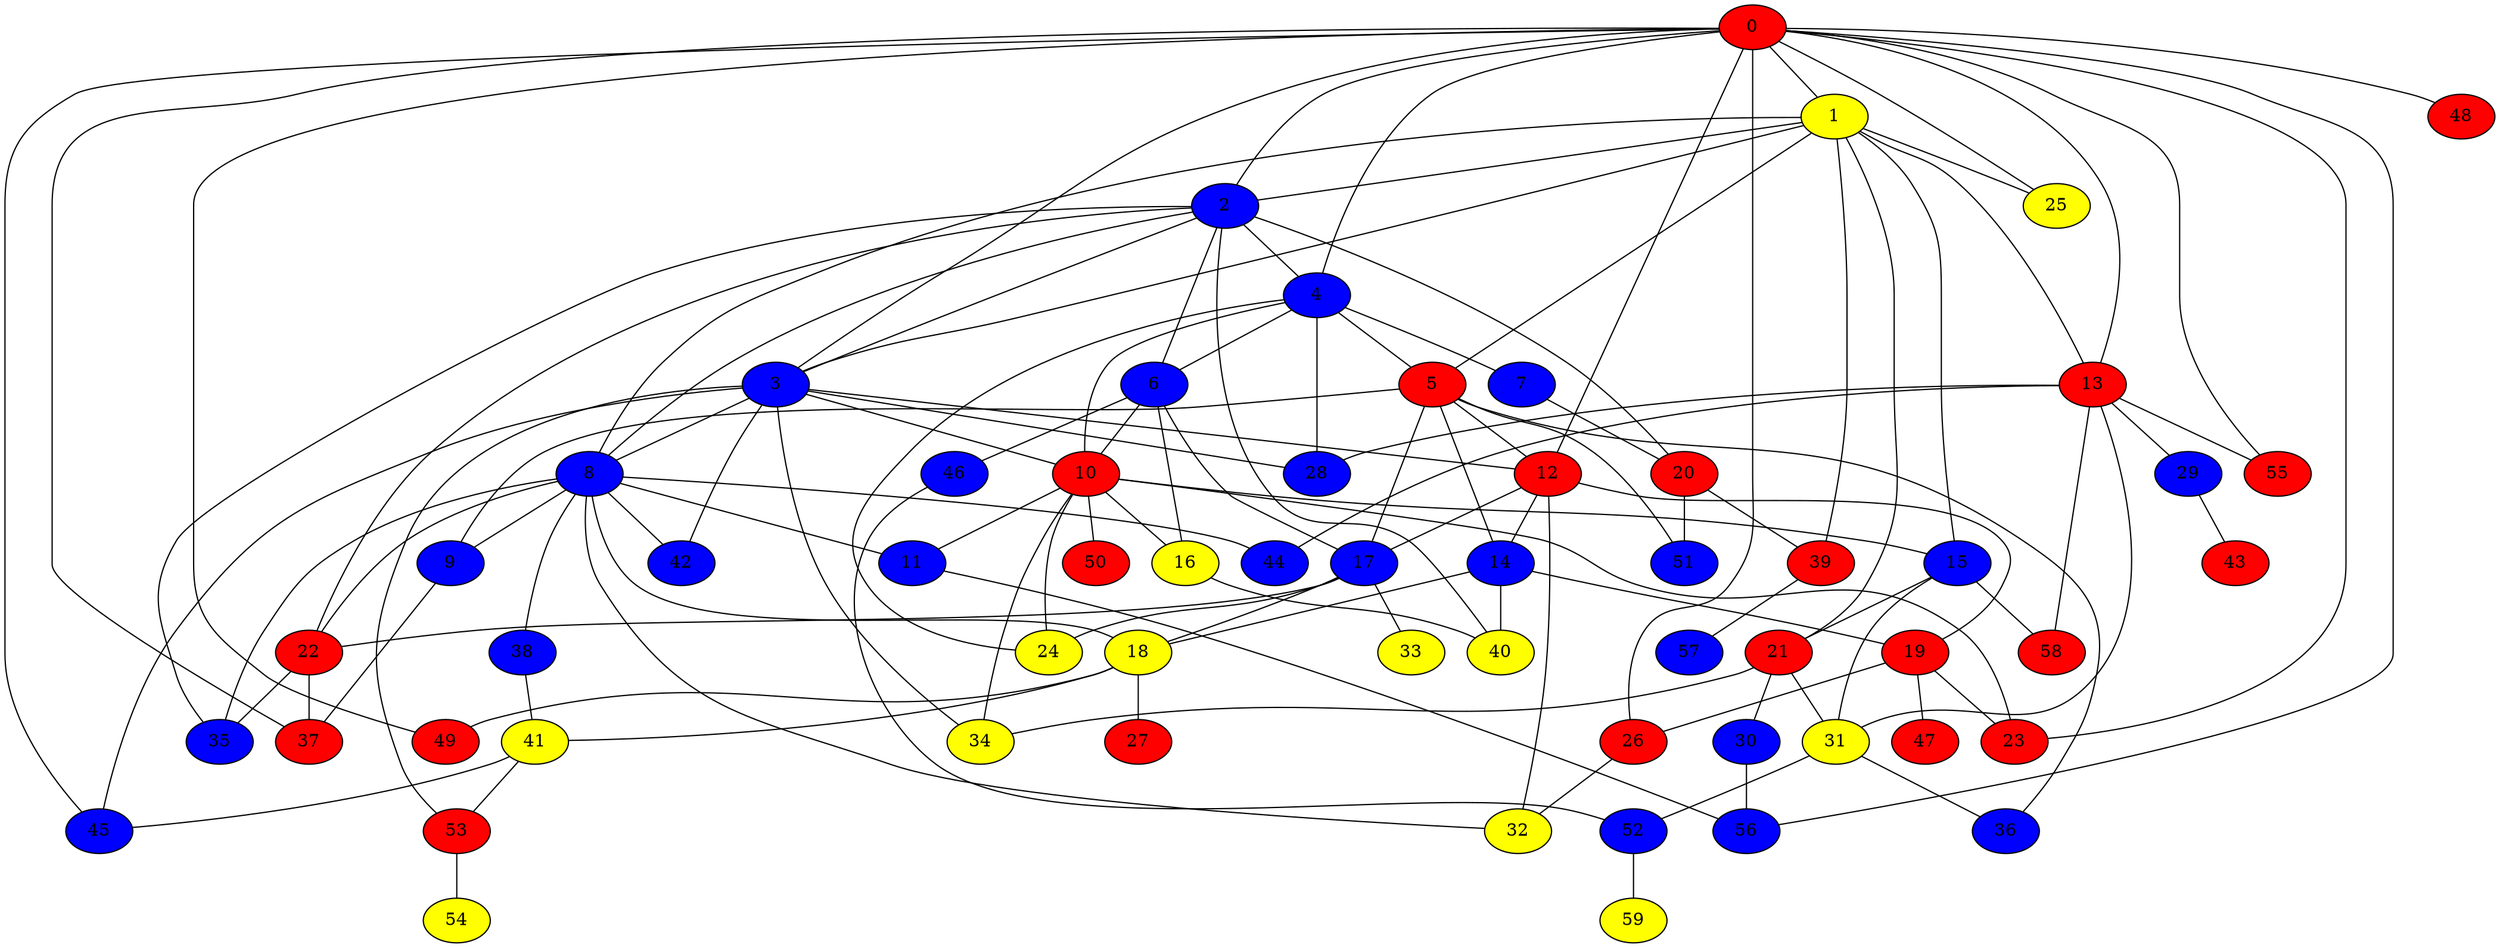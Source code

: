 graph {
0 [style = filled fillcolor = red];
1 [style = filled fillcolor = yellow];
2 [style = filled fillcolor = blue];
3 [style = filled fillcolor = blue];
4 [style = filled fillcolor = blue];
5 [style = filled fillcolor = red];
6 [style = filled fillcolor = blue];
7 [style = filled fillcolor = blue];
8 [style = filled fillcolor = blue];
9 [style = filled fillcolor = blue];
10 [style = filled fillcolor = red];
11 [style = filled fillcolor = blue];
12 [style = filled fillcolor = red];
13 [style = filled fillcolor = red];
14 [style = filled fillcolor = blue];
15 [style = filled fillcolor = blue];
16 [style = filled fillcolor = yellow];
17 [style = filled fillcolor = blue];
18 [style = filled fillcolor = yellow];
19 [style = filled fillcolor = red];
20 [style = filled fillcolor = red];
21 [style = filled fillcolor = red];
22 [style = filled fillcolor = red];
23 [style = filled fillcolor = red];
24 [style = filled fillcolor = yellow];
25 [style = filled fillcolor = yellow];
26 [style = filled fillcolor = red];
27 [style = filled fillcolor = red];
28 [style = filled fillcolor = blue];
29 [style = filled fillcolor = blue];
30 [style = filled fillcolor = blue];
31 [style = filled fillcolor = yellow];
32 [style = filled fillcolor = yellow];
33 [style = filled fillcolor = yellow];
34 [style = filled fillcolor = yellow];
35 [style = filled fillcolor = blue];
36 [style = filled fillcolor = blue];
37 [style = filled fillcolor = red];
38 [style = filled fillcolor = blue];
39 [style = filled fillcolor = red];
40 [style = filled fillcolor = yellow];
41 [style = filled fillcolor = yellow];
42 [style = filled fillcolor = blue];
43 [style = filled fillcolor = red];
44 [style = filled fillcolor = blue];
45 [style = filled fillcolor = blue];
46 [style = filled fillcolor = blue];
47 [style = filled fillcolor = red];
48 [style = filled fillcolor = red];
49 [style = filled fillcolor = red];
50 [style = filled fillcolor = red];
51 [style = filled fillcolor = blue];
52 [style = filled fillcolor = blue];
53 [style = filled fillcolor = red];
54 [style = filled fillcolor = yellow];
55 [style = filled fillcolor = red];
56 [style = filled fillcolor = blue];
57 [style = filled fillcolor = blue];
58 [style = filled fillcolor = red];
59 [style = filled fillcolor = yellow];
0 -- 1;
0 -- 4;
0 -- 3;
0 -- 2;
0 -- 12;
0 -- 13;
0 -- 23;
0 -- 25;
0 -- 26;
0 -- 37;
0 -- 45;
0 -- 48;
0 -- 49;
0 -- 55;
0 -- 56;
1 -- 2;
1 -- 3;
1 -- 5;
1 -- 8;
1 -- 13;
1 -- 15;
1 -- 21;
1 -- 25;
1 -- 39;
2 -- 3;
2 -- 4;
2 -- 6;
2 -- 8;
2 -- 20;
2 -- 22;
2 -- 35;
2 -- 40;
3 -- 8;
3 -- 10;
3 -- 12;
3 -- 28;
3 -- 34;
3 -- 42;
3 -- 45;
3 -- 53;
4 -- 5;
4 -- 6;
4 -- 7;
4 -- 10;
4 -- 24;
4 -- 28;
5 -- 9;
5 -- 12;
5 -- 14;
5 -- 17;
5 -- 36;
5 -- 51;
6 -- 10;
6 -- 16;
6 -- 17;
6 -- 46;
7 -- 20;
8 -- 9;
8 -- 11;
8 -- 18;
8 -- 22;
8 -- 32;
8 -- 35;
8 -- 38;
8 -- 42;
8 -- 44;
9 -- 37;
10 -- 11;
10 -- 15;
10 -- 16;
10 -- 23;
10 -- 24;
10 -- 34;
10 -- 50;
11 -- 56;
12 -- 14;
12 -- 17;
12 -- 19;
12 -- 32;
13 -- 28;
13 -- 29;
13 -- 31;
13 -- 44;
13 -- 55;
13 -- 58;
14 -- 18;
14 -- 19;
14 -- 40;
15 -- 21;
15 -- 31;
15 -- 58;
16 -- 40;
17 -- 18;
17 -- 22;
17 -- 24;
17 -- 33;
18 -- 27;
18 -- 41;
18 -- 49;
19 -- 23;
19 -- 26;
19 -- 47;
20 -- 39;
20 -- 51;
21 -- 30;
21 -- 31;
21 -- 34;
22 -- 35;
22 -- 37;
26 -- 32;
29 -- 43;
30 -- 56;
31 -- 36;
31 -- 52;
38 -- 41;
39 -- 57;
41 -- 45;
41 -- 53;
46 -- 52;
52 -- 59;
53 -- 54;
}
